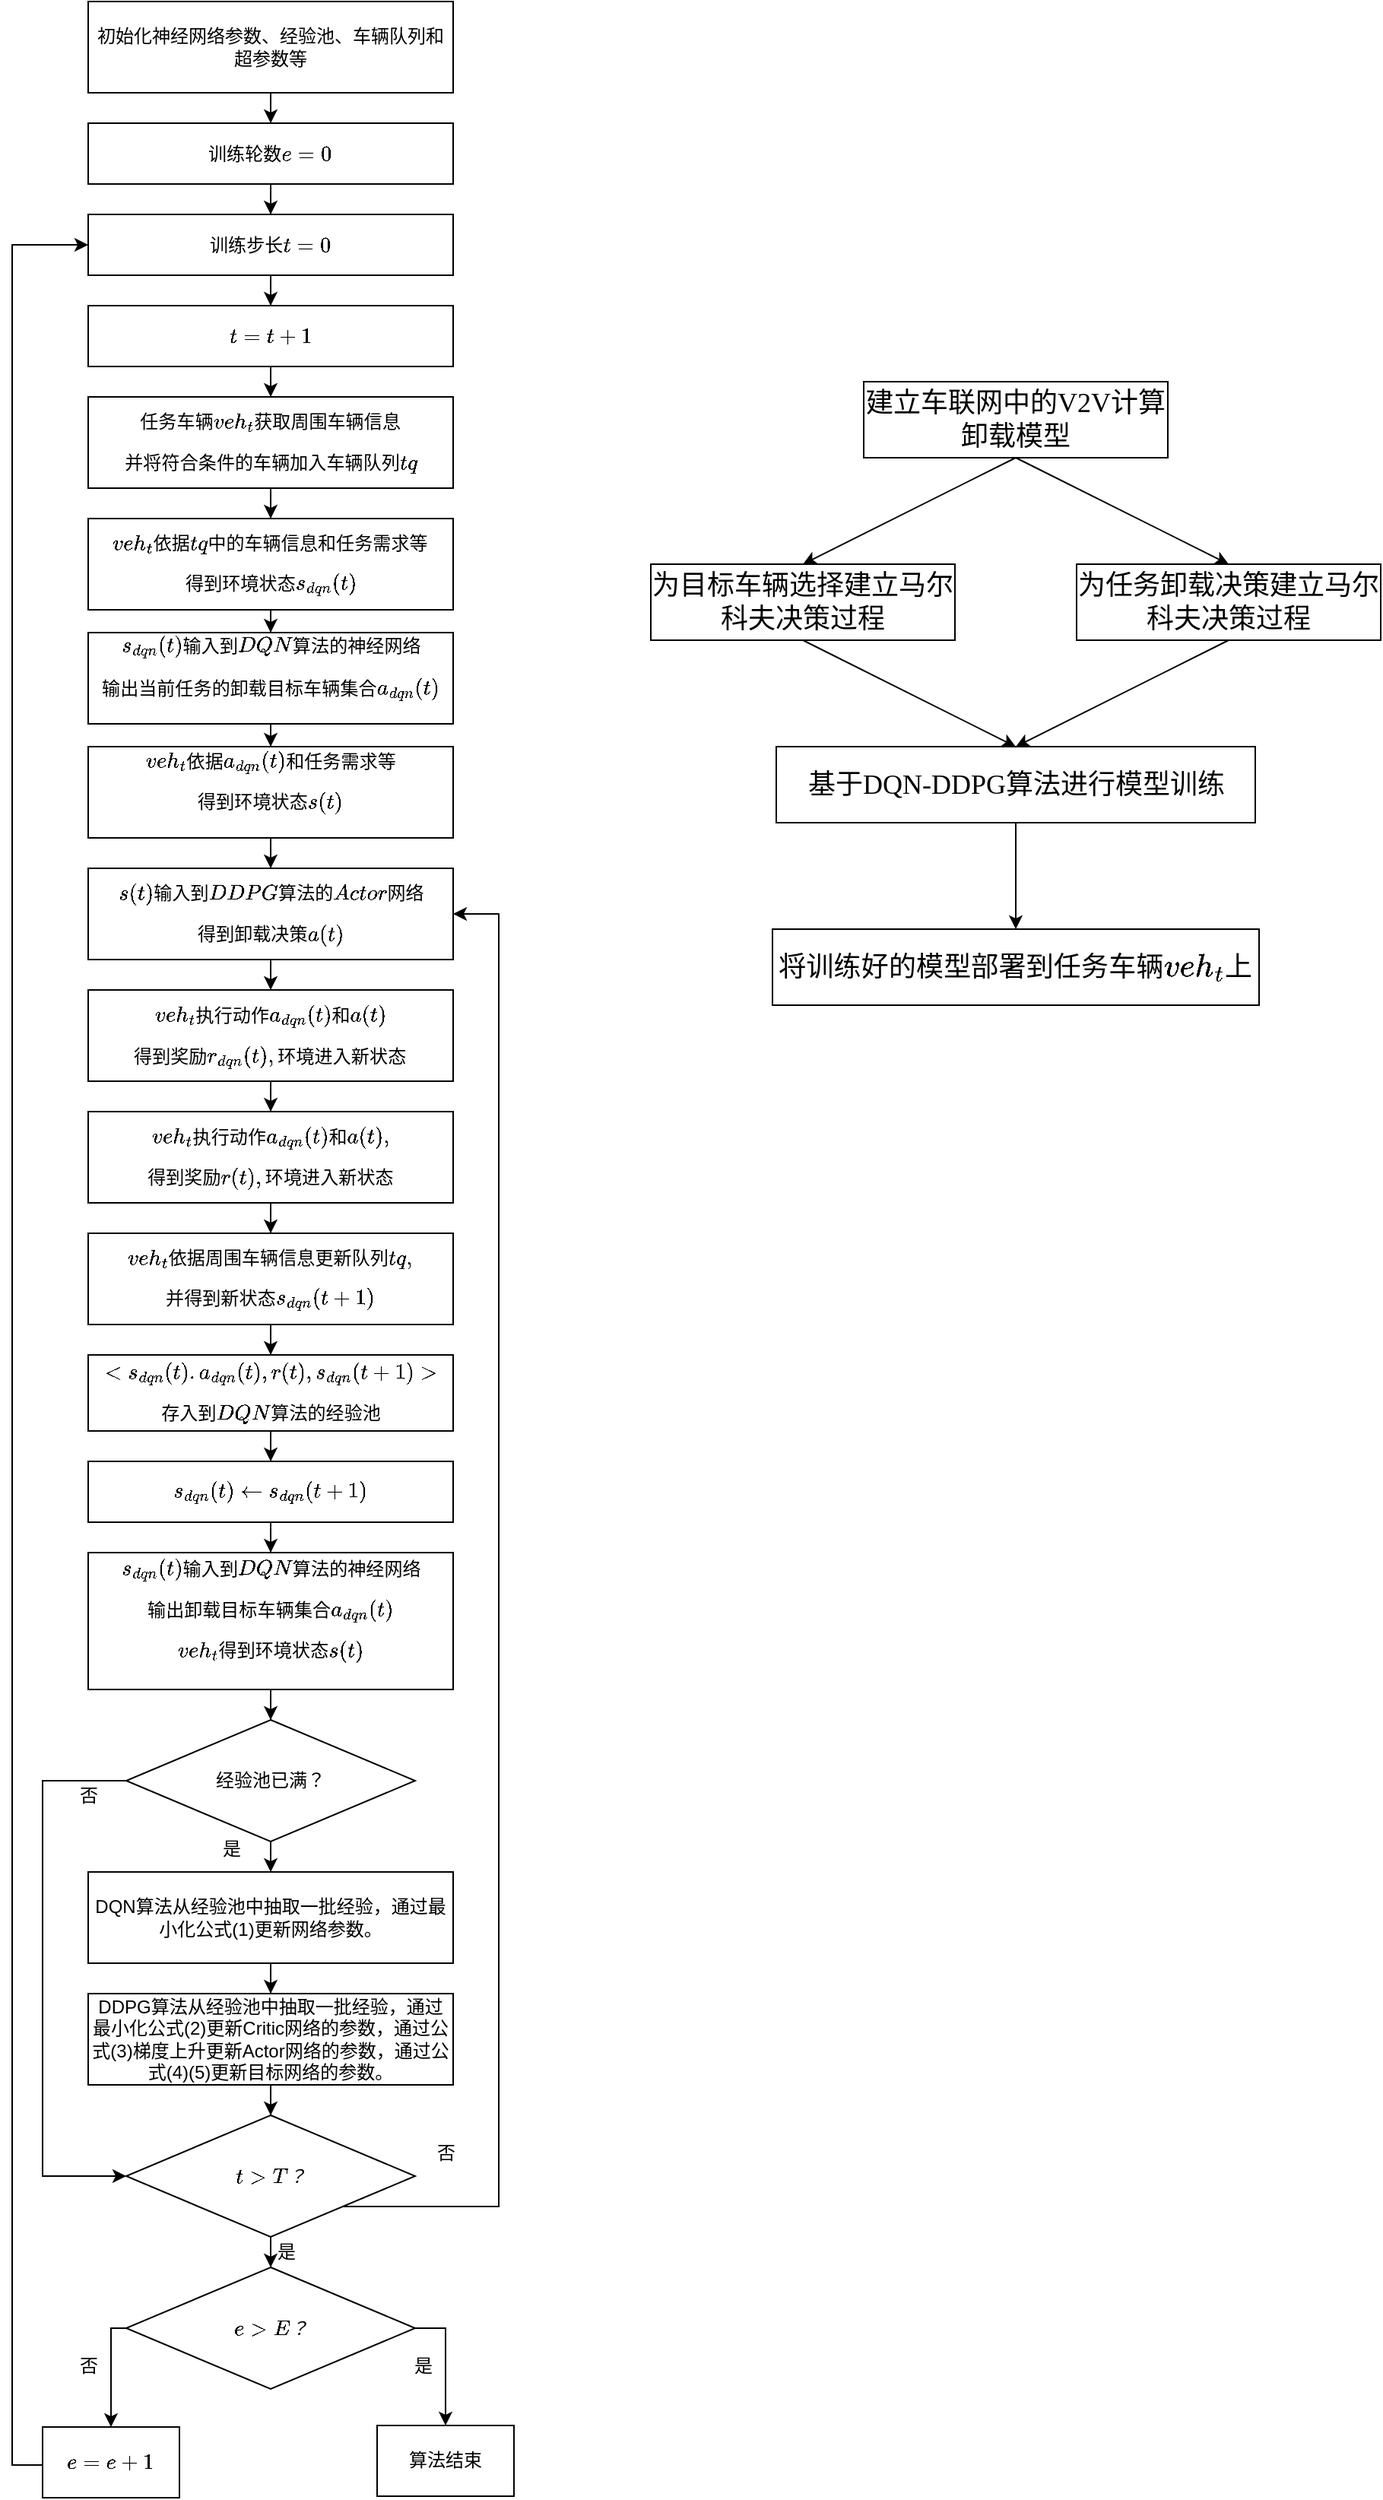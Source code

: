 <mxfile version="21.1.1" type="github">
  <diagram name="第 1 页" id="EVr2FbUu_5whW3HEHd_x">
    <mxGraphModel dx="1434" dy="774" grid="1" gridSize="10" guides="1" tooltips="1" connect="1" arrows="1" fold="1" page="1" pageScale="1" pageWidth="827" pageHeight="1169" math="1" shadow="0">
      <root>
        <mxCell id="0" />
        <mxCell id="1" parent="0" />
        <mxCell id="bQ_3Dq-dYB9fH8gbYfWu-5" value="" style="edgeStyle=orthogonalEdgeStyle;rounded=0;orthogonalLoop=1;jettySize=auto;html=1;" parent="1" source="bQ_3Dq-dYB9fH8gbYfWu-1" target="bQ_3Dq-dYB9fH8gbYfWu-4" edge="1">
          <mxGeometry relative="1" as="geometry" />
        </mxCell>
        <mxCell id="bQ_3Dq-dYB9fH8gbYfWu-1" value="&lt;font style=&quot;font-size: 12px;&quot;&gt;初始化神经网络参数、经验池、车辆队列和超参数等&lt;/font&gt;" style="rounded=0;whiteSpace=wrap;html=1;" parent="1" vertex="1">
          <mxGeometry x="320" y="120" width="240" height="60" as="geometry" />
        </mxCell>
        <mxCell id="bQ_3Dq-dYB9fH8gbYfWu-7" value="" style="edgeStyle=orthogonalEdgeStyle;rounded=0;orthogonalLoop=1;jettySize=auto;html=1;" parent="1" source="bQ_3Dq-dYB9fH8gbYfWu-4" target="bQ_3Dq-dYB9fH8gbYfWu-6" edge="1">
          <mxGeometry relative="1" as="geometry" />
        </mxCell>
        <mxCell id="bQ_3Dq-dYB9fH8gbYfWu-4" value="$$训练轮数e=0$$" style="rounded=0;whiteSpace=wrap;html=1;" parent="1" vertex="1">
          <mxGeometry x="320" y="200" width="240" height="40" as="geometry" />
        </mxCell>
        <mxCell id="bQ_3Dq-dYB9fH8gbYfWu-9" value="" style="edgeStyle=orthogonalEdgeStyle;rounded=0;orthogonalLoop=1;jettySize=auto;html=1;" parent="1" source="bQ_3Dq-dYB9fH8gbYfWu-6" target="bQ_3Dq-dYB9fH8gbYfWu-8" edge="1">
          <mxGeometry relative="1" as="geometry" />
        </mxCell>
        <mxCell id="bQ_3Dq-dYB9fH8gbYfWu-6" value="$$训练步长t=0$$" style="rounded=0;whiteSpace=wrap;html=1;" parent="1" vertex="1">
          <mxGeometry x="320" y="260" width="240" height="40" as="geometry" />
        </mxCell>
        <mxCell id="bQ_3Dq-dYB9fH8gbYfWu-11" value="" style="edgeStyle=orthogonalEdgeStyle;rounded=0;orthogonalLoop=1;jettySize=auto;html=1;" parent="1" source="bQ_3Dq-dYB9fH8gbYfWu-8" target="bQ_3Dq-dYB9fH8gbYfWu-10" edge="1">
          <mxGeometry relative="1" as="geometry" />
        </mxCell>
        <mxCell id="bQ_3Dq-dYB9fH8gbYfWu-8" value="$$t=t+1$$" style="rounded=0;whiteSpace=wrap;html=1;" parent="1" vertex="1">
          <mxGeometry x="320" y="320" width="240" height="40" as="geometry" />
        </mxCell>
        <mxCell id="bQ_3Dq-dYB9fH8gbYfWu-13" value="" style="edgeStyle=orthogonalEdgeStyle;rounded=0;orthogonalLoop=1;jettySize=auto;html=1;" parent="1" source="bQ_3Dq-dYB9fH8gbYfWu-10" target="bQ_3Dq-dYB9fH8gbYfWu-12" edge="1">
          <mxGeometry relative="1" as="geometry" />
        </mxCell>
        <mxCell id="bQ_3Dq-dYB9fH8gbYfWu-10" value="&lt;div&gt;$$任务车辆veh_t获取周围车辆信息$$&lt;/div&gt;&lt;div&gt;$$并将符合条件的车辆加入车辆队列tq$$&lt;/div&gt;" style="rounded=0;whiteSpace=wrap;html=1;" parent="1" vertex="1">
          <mxGeometry x="320" y="380" width="240" height="60" as="geometry" />
        </mxCell>
        <mxCell id="bQ_3Dq-dYB9fH8gbYfWu-15" value="" style="edgeStyle=orthogonalEdgeStyle;rounded=0;orthogonalLoop=1;jettySize=auto;html=1;" parent="1" source="bQ_3Dq-dYB9fH8gbYfWu-12" target="bQ_3Dq-dYB9fH8gbYfWu-14" edge="1">
          <mxGeometry relative="1" as="geometry" />
        </mxCell>
        <mxCell id="bQ_3Dq-dYB9fH8gbYfWu-12" value="&lt;div&gt;$$veh_t依据tq中的车辆信息和任务需求等$$&lt;/div&gt;&lt;div&gt;$$得到环境状态s_{dqn}(t)$$&lt;/div&gt;" style="rounded=0;whiteSpace=wrap;html=1;" parent="1" vertex="1">
          <mxGeometry x="320" y="460" width="240" height="60" as="geometry" />
        </mxCell>
        <mxCell id="bQ_3Dq-dYB9fH8gbYfWu-17" value="" style="edgeStyle=orthogonalEdgeStyle;rounded=0;orthogonalLoop=1;jettySize=auto;html=1;" parent="1" source="bQ_3Dq-dYB9fH8gbYfWu-14" target="bQ_3Dq-dYB9fH8gbYfWu-16" edge="1">
          <mxGeometry relative="1" as="geometry" />
        </mxCell>
        <mxCell id="bQ_3Dq-dYB9fH8gbYfWu-14" value="&lt;div&gt;$$s_{dqn}(t)输入到DQN算法的神经网络$$&lt;/div&gt;&lt;div&gt;$$输出当前任务的卸载目标车辆集合a_{dqn}(t)$$&lt;br&gt;&lt;/div&gt;" style="rounded=0;whiteSpace=wrap;html=1;" parent="1" vertex="1">
          <mxGeometry x="320" y="535" width="240" height="60" as="geometry" />
        </mxCell>
        <mxCell id="bQ_3Dq-dYB9fH8gbYfWu-19" value="" style="edgeStyle=orthogonalEdgeStyle;rounded=0;orthogonalLoop=1;jettySize=auto;html=1;" parent="1" source="bQ_3Dq-dYB9fH8gbYfWu-16" target="bQ_3Dq-dYB9fH8gbYfWu-18" edge="1">
          <mxGeometry relative="1" as="geometry" />
        </mxCell>
        <mxCell id="bQ_3Dq-dYB9fH8gbYfWu-16" value="&lt;div&gt;$$veh_t依据a_{dqn}(t)和任务需求等$$&lt;/div&gt;&lt;div&gt;$$得到环境状态s(t)$$&lt;br&gt;&lt;/div&gt;" style="rounded=0;whiteSpace=wrap;html=1;" parent="1" vertex="1">
          <mxGeometry x="320" y="610" width="240" height="60" as="geometry" />
        </mxCell>
        <mxCell id="bQ_3Dq-dYB9fH8gbYfWu-21" value="" style="edgeStyle=orthogonalEdgeStyle;rounded=0;orthogonalLoop=1;jettySize=auto;html=1;" parent="1" source="bQ_3Dq-dYB9fH8gbYfWu-18" target="bQ_3Dq-dYB9fH8gbYfWu-20" edge="1">
          <mxGeometry relative="1" as="geometry" />
        </mxCell>
        <mxCell id="bQ_3Dq-dYB9fH8gbYfWu-18" value="&lt;div&gt;&lt;br&gt;&lt;/div&gt;&lt;div&gt;$$s(t)输入到DDPG算法的Actor网络$$&lt;/div&gt;&lt;div&gt;$$得到卸载决策a(t)$$&lt;br&gt;&lt;/div&gt;" style="rounded=0;whiteSpace=wrap;html=1;" parent="1" vertex="1">
          <mxGeometry x="320" y="690" width="240" height="60" as="geometry" />
        </mxCell>
        <mxCell id="bQ_3Dq-dYB9fH8gbYfWu-23" value="" style="edgeStyle=orthogonalEdgeStyle;rounded=0;orthogonalLoop=1;jettySize=auto;html=1;" parent="1" source="bQ_3Dq-dYB9fH8gbYfWu-20" target="bQ_3Dq-dYB9fH8gbYfWu-22" edge="1">
          <mxGeometry relative="1" as="geometry" />
        </mxCell>
        <mxCell id="bQ_3Dq-dYB9fH8gbYfWu-20" value="&lt;div&gt;&lt;br&gt;&lt;/div&gt;&lt;div&gt;$$veh_t执行动作a_{dqn}(t)和a(t)$$&lt;/div&gt;&lt;div&gt;$$得到奖励r_{dqn}(t),环境进入新状态$$&lt;br&gt;&lt;/div&gt;" style="rounded=0;whiteSpace=wrap;html=1;" parent="1" vertex="1">
          <mxGeometry x="320" y="770" width="240" height="60" as="geometry" />
        </mxCell>
        <mxCell id="bQ_3Dq-dYB9fH8gbYfWu-25" value="" style="edgeStyle=orthogonalEdgeStyle;rounded=0;orthogonalLoop=1;jettySize=auto;html=1;" parent="1" source="bQ_3Dq-dYB9fH8gbYfWu-22" target="bQ_3Dq-dYB9fH8gbYfWu-24" edge="1">
          <mxGeometry relative="1" as="geometry" />
        </mxCell>
        <mxCell id="bQ_3Dq-dYB9fH8gbYfWu-22" value="&lt;div&gt;&lt;br&gt;&lt;/div&gt;&lt;div&gt;$$veh_t执行动作a_{dqn}(t)和a(t),$$&lt;/div&gt;&lt;div&gt;$$得到奖励r(t),环境进入新状态$$&lt;br&gt;&lt;/div&gt;" style="rounded=0;whiteSpace=wrap;html=1;" parent="1" vertex="1">
          <mxGeometry x="320" y="850" width="240" height="60" as="geometry" />
        </mxCell>
        <mxCell id="bQ_3Dq-dYB9fH8gbYfWu-31" value="" style="edgeStyle=orthogonalEdgeStyle;rounded=0;orthogonalLoop=1;jettySize=auto;html=1;" parent="1" source="bQ_3Dq-dYB9fH8gbYfWu-24" target="bQ_3Dq-dYB9fH8gbYfWu-30" edge="1">
          <mxGeometry relative="1" as="geometry" />
        </mxCell>
        <mxCell id="bQ_3Dq-dYB9fH8gbYfWu-24" value="&lt;div&gt;&lt;br&gt;&lt;/div&gt;&lt;div&gt;$$veh_t依据周围车辆信息更新队列tq,$$&lt;/div&gt;&lt;div&gt;$$并得到新状态s_{dqn}(t+1)$$&lt;br&gt;&lt;/div&gt;" style="rounded=0;whiteSpace=wrap;html=1;" parent="1" vertex="1">
          <mxGeometry x="320" y="930" width="240" height="60" as="geometry" />
        </mxCell>
        <mxCell id="bQ_3Dq-dYB9fH8gbYfWu-46" value="" style="edgeStyle=orthogonalEdgeStyle;rounded=0;orthogonalLoop=1;jettySize=auto;html=1;" parent="1" source="bQ_3Dq-dYB9fH8gbYfWu-27" target="bQ_3Dq-dYB9fH8gbYfWu-36" edge="1">
          <mxGeometry relative="1" as="geometry" />
        </mxCell>
        <mxCell id="bQ_3Dq-dYB9fH8gbYfWu-27" value="&lt;br&gt;&lt;div&gt;$$s_{dqn}(t) \leftarrow s_{dqn}(t+1)$$&lt;br&gt;&lt;/div&gt;" style="rounded=0;whiteSpace=wrap;html=1;" parent="1" vertex="1">
          <mxGeometry x="320" y="1080" width="240" height="40" as="geometry" />
        </mxCell>
        <mxCell id="bQ_3Dq-dYB9fH8gbYfWu-32" value="" style="edgeStyle=orthogonalEdgeStyle;rounded=0;orthogonalLoop=1;jettySize=auto;html=1;" parent="1" source="bQ_3Dq-dYB9fH8gbYfWu-30" target="bQ_3Dq-dYB9fH8gbYfWu-27" edge="1">
          <mxGeometry relative="1" as="geometry" />
        </mxCell>
        <mxCell id="bQ_3Dq-dYB9fH8gbYfWu-30" value="&lt;div&gt;&lt;br&gt;&lt;/div&gt;&lt;div&gt;$$&amp;lt;s_{dqn}(t).a_{dqn}(t),r(t),s_{dqn}(t+1)&amp;gt;$$&lt;/div&gt;&lt;div&gt;$$存入到DQN算法的经验池$$&lt;/div&gt;&lt;div&gt;&lt;br&gt;&lt;/div&gt;" style="rounded=0;whiteSpace=wrap;html=1;" parent="1" vertex="1">
          <mxGeometry x="320" y="1010" width="240" height="50" as="geometry" />
        </mxCell>
        <mxCell id="bQ_3Dq-dYB9fH8gbYfWu-42" value="" style="edgeStyle=orthogonalEdgeStyle;rounded=0;orthogonalLoop=1;jettySize=auto;html=1;" parent="1" source="bQ_3Dq-dYB9fH8gbYfWu-36" target="bQ_3Dq-dYB9fH8gbYfWu-41" edge="1">
          <mxGeometry relative="1" as="geometry" />
        </mxCell>
        <mxCell id="bQ_3Dq-dYB9fH8gbYfWu-36" value="&lt;div&gt;$$s_{dqn}(t)输入到DQN算法的神经网络$$&lt;/div&gt;&lt;div&gt;$$输出卸载目标车辆集合a_{dqn}(t)$$&lt;/div&gt;&lt;div&gt;$$veh_t得到环境状态s(t)$$&lt;br&gt;&lt;/div&gt;" style="rounded=0;whiteSpace=wrap;html=1;" parent="1" vertex="1">
          <mxGeometry x="320" y="1140" width="240" height="90" as="geometry" />
        </mxCell>
        <mxCell id="bQ_3Dq-dYB9fH8gbYfWu-44" value="" style="edgeStyle=orthogonalEdgeStyle;rounded=0;orthogonalLoop=1;jettySize=auto;html=1;" parent="1" source="bQ_3Dq-dYB9fH8gbYfWu-41" target="bQ_3Dq-dYB9fH8gbYfWu-43" edge="1">
          <mxGeometry relative="1" as="geometry" />
        </mxCell>
        <mxCell id="bQ_3Dq-dYB9fH8gbYfWu-53" style="edgeStyle=orthogonalEdgeStyle;rounded=0;orthogonalLoop=1;jettySize=auto;html=1;exitX=0;exitY=0.5;exitDx=0;exitDy=0;entryX=0;entryY=0.5;entryDx=0;entryDy=0;" parent="1" source="bQ_3Dq-dYB9fH8gbYfWu-41" target="bQ_3Dq-dYB9fH8gbYfWu-52" edge="1">
          <mxGeometry relative="1" as="geometry">
            <Array as="points">
              <mxPoint x="290" y="1290" />
              <mxPoint x="290" y="1550" />
            </Array>
          </mxGeometry>
        </mxCell>
        <mxCell id="bQ_3Dq-dYB9fH8gbYfWu-41" value="&lt;font face=&quot;宋体&quot;&gt;经验池已满&lt;/font&gt;？" style="rhombus;whiteSpace=wrap;html=1;" parent="1" vertex="1">
          <mxGeometry x="345" y="1250" width="190" height="80" as="geometry" />
        </mxCell>
        <mxCell id="bQ_3Dq-dYB9fH8gbYfWu-49" value="" style="edgeStyle=orthogonalEdgeStyle;rounded=0;orthogonalLoop=1;jettySize=auto;html=1;" parent="1" source="bQ_3Dq-dYB9fH8gbYfWu-43" target="bQ_3Dq-dYB9fH8gbYfWu-48" edge="1">
          <mxGeometry relative="1" as="geometry" />
        </mxCell>
        <mxCell id="bQ_3Dq-dYB9fH8gbYfWu-43" value="DQN算法从经验池中抽取一批经验，通过最小化公式(1)更新网络参数。" style="whiteSpace=wrap;html=1;" parent="1" vertex="1">
          <mxGeometry x="320" y="1350" width="240" height="60" as="geometry" />
        </mxCell>
        <mxCell id="bQ_3Dq-dYB9fH8gbYfWu-45" value="是" style="text;html=1;align=center;verticalAlign=middle;resizable=0;points=[];autosize=1;strokeColor=none;fillColor=none;" parent="1" vertex="1">
          <mxGeometry x="394" y="1320" width="40" height="30" as="geometry" />
        </mxCell>
        <mxCell id="bQ_3Dq-dYB9fH8gbYfWu-59" value="" style="edgeStyle=orthogonalEdgeStyle;rounded=0;orthogonalLoop=1;jettySize=auto;html=1;" parent="1" source="bQ_3Dq-dYB9fH8gbYfWu-48" target="bQ_3Dq-dYB9fH8gbYfWu-52" edge="1">
          <mxGeometry relative="1" as="geometry" />
        </mxCell>
        <mxCell id="bQ_3Dq-dYB9fH8gbYfWu-48" value="DDPG算法从经验池中抽取一批经验，通过最小化公式(2)更新Critic网络的参数，通过公式(3)梯度上升更新Actor网络的参数，通过公式(4)(5)更新目标网络的参数。" style="whiteSpace=wrap;html=1;" parent="1" vertex="1">
          <mxGeometry x="320" y="1430" width="240" height="60" as="geometry" />
        </mxCell>
        <mxCell id="bQ_3Dq-dYB9fH8gbYfWu-55" style="edgeStyle=orthogonalEdgeStyle;rounded=0;orthogonalLoop=1;jettySize=auto;html=1;entryX=1;entryY=0.5;entryDx=0;entryDy=0;" parent="1" source="bQ_3Dq-dYB9fH8gbYfWu-52" target="bQ_3Dq-dYB9fH8gbYfWu-18" edge="1">
          <mxGeometry relative="1" as="geometry">
            <Array as="points">
              <mxPoint x="590" y="1570" />
              <mxPoint x="590" y="720" />
            </Array>
          </mxGeometry>
        </mxCell>
        <mxCell id="bQ_3Dq-dYB9fH8gbYfWu-58" value="" style="edgeStyle=orthogonalEdgeStyle;rounded=0;orthogonalLoop=1;jettySize=auto;html=1;" parent="1" source="bQ_3Dq-dYB9fH8gbYfWu-52" target="bQ_3Dq-dYB9fH8gbYfWu-57" edge="1">
          <mxGeometry relative="1" as="geometry" />
        </mxCell>
        <mxCell id="bQ_3Dq-dYB9fH8gbYfWu-52" value="$$t&amp;gt;T？$$" style="rhombus;whiteSpace=wrap;html=1;" parent="1" vertex="1">
          <mxGeometry x="345" y="1510" width="190" height="80" as="geometry" />
        </mxCell>
        <mxCell id="bQ_3Dq-dYB9fH8gbYfWu-54" value="否" style="text;html=1;align=center;verticalAlign=middle;resizable=0;points=[];autosize=1;strokeColor=none;fillColor=none;" parent="1" vertex="1">
          <mxGeometry x="300" y="1285" width="40" height="30" as="geometry" />
        </mxCell>
        <mxCell id="bQ_3Dq-dYB9fH8gbYfWu-56" value="否" style="text;html=1;align=center;verticalAlign=middle;resizable=0;points=[];autosize=1;strokeColor=none;fillColor=none;" parent="1" vertex="1">
          <mxGeometry x="535" y="1520" width="40" height="30" as="geometry" />
        </mxCell>
        <mxCell id="Hhez9KuWtLr5yKd_W9tP-2" style="edgeStyle=orthogonalEdgeStyle;rounded=0;orthogonalLoop=1;jettySize=auto;html=1;entryX=0.5;entryY=0;entryDx=0;entryDy=0;" edge="1" parent="1" source="bQ_3Dq-dYB9fH8gbYfWu-57" target="bQ_3Dq-dYB9fH8gbYfWu-61">
          <mxGeometry relative="1" as="geometry">
            <Array as="points">
              <mxPoint x="335" y="1650" />
            </Array>
          </mxGeometry>
        </mxCell>
        <mxCell id="Hhez9KuWtLr5yKd_W9tP-6" style="edgeStyle=orthogonalEdgeStyle;rounded=0;orthogonalLoop=1;jettySize=auto;html=1;exitX=1;exitY=0.5;exitDx=0;exitDy=0;entryX=0.5;entryY=0;entryDx=0;entryDy=0;" edge="1" parent="1" source="bQ_3Dq-dYB9fH8gbYfWu-57" target="Hhez9KuWtLr5yKd_W9tP-3">
          <mxGeometry relative="1" as="geometry" />
        </mxCell>
        <mxCell id="bQ_3Dq-dYB9fH8gbYfWu-57" value="$$e&amp;gt;E？$$" style="rhombus;whiteSpace=wrap;html=1;" parent="1" vertex="1">
          <mxGeometry x="345" y="1610" width="190" height="80" as="geometry" />
        </mxCell>
        <mxCell id="bQ_3Dq-dYB9fH8gbYfWu-60" value="是" style="text;html=1;align=center;verticalAlign=middle;resizable=0;points=[];autosize=1;strokeColor=none;fillColor=none;" parent="1" vertex="1">
          <mxGeometry x="430" y="1585" width="40" height="30" as="geometry" />
        </mxCell>
        <mxCell id="bQ_3Dq-dYB9fH8gbYfWu-64" style="edgeStyle=orthogonalEdgeStyle;rounded=0;orthogonalLoop=1;jettySize=auto;html=1;" parent="1" source="bQ_3Dq-dYB9fH8gbYfWu-61" target="bQ_3Dq-dYB9fH8gbYfWu-6" edge="1">
          <mxGeometry relative="1" as="geometry">
            <Array as="points">
              <mxPoint x="270" y="1740" />
              <mxPoint x="270" y="280" />
            </Array>
          </mxGeometry>
        </mxCell>
        <mxCell id="bQ_3Dq-dYB9fH8gbYfWu-61" value="$$e=e+1$$" style="whiteSpace=wrap;html=1;" parent="1" vertex="1">
          <mxGeometry x="290" y="1715" width="90" height="46.5" as="geometry" />
        </mxCell>
        <mxCell id="bQ_3Dq-dYB9fH8gbYfWu-63" value="否" style="text;html=1;align=center;verticalAlign=middle;resizable=0;points=[];autosize=1;strokeColor=none;fillColor=none;" parent="1" vertex="1">
          <mxGeometry x="300" y="1660" width="40" height="30" as="geometry" />
        </mxCell>
        <mxCell id="bQ_3Dq-dYB9fH8gbYfWu-70" value="是" style="text;html=1;align=center;verticalAlign=middle;resizable=0;points=[];autosize=1;strokeColor=none;fillColor=none;" parent="1" vertex="1">
          <mxGeometry x="520" y="1660" width="40" height="30" as="geometry" />
        </mxCell>
        <mxCell id="Hhez9KuWtLr5yKd_W9tP-3" value="算法结束" style="whiteSpace=wrap;html=1;" vertex="1" parent="1">
          <mxGeometry x="510" y="1714" width="90" height="46.5" as="geometry" />
        </mxCell>
        <mxCell id="Hhez9KuWtLr5yKd_W9tP-7" value="&lt;font style=&quot;font-size: 18px;&quot; face=&quot;宋体&quot;&gt;建立车联网中的V2V计算卸载模型&lt;/font&gt;" style="rounded=0;whiteSpace=wrap;html=1;" vertex="1" parent="1">
          <mxGeometry x="830" y="370" width="200" height="50" as="geometry" />
        </mxCell>
        <mxCell id="Hhez9KuWtLr5yKd_W9tP-8" value="&lt;font style=&quot;font-size: 18px;&quot; face=&quot;宋体&quot;&gt;为目标车辆选择建立马尔科夫决策过程&lt;/font&gt;" style="whiteSpace=wrap;html=1;rounded=0;" vertex="1" parent="1">
          <mxGeometry x="690" y="490" width="200" height="50" as="geometry" />
        </mxCell>
        <mxCell id="Hhez9KuWtLr5yKd_W9tP-9" value="&lt;font style=&quot;font-size: 18px;&quot; face=&quot;宋体&quot;&gt;为任务卸载决策建立马尔科夫决策过程&lt;/font&gt;" style="whiteSpace=wrap;html=1;rounded=0;" vertex="1" parent="1">
          <mxGeometry x="970" y="490" width="200" height="50" as="geometry" />
        </mxCell>
        <mxCell id="Hhez9KuWtLr5yKd_W9tP-10" value="" style="endArrow=classic;html=1;rounded=0;entryX=0.5;entryY=0;entryDx=0;entryDy=0;" edge="1" parent="1" target="Hhez9KuWtLr5yKd_W9tP-8">
          <mxGeometry width="50" height="50" relative="1" as="geometry">
            <mxPoint x="930" y="420" as="sourcePoint" />
            <mxPoint x="974" y="370" as="targetPoint" />
          </mxGeometry>
        </mxCell>
        <mxCell id="Hhez9KuWtLr5yKd_W9tP-11" value="" style="endArrow=classic;html=1;rounded=0;entryX=0.5;entryY=0;entryDx=0;entryDy=0;exitX=0.5;exitY=1;exitDx=0;exitDy=0;" edge="1" parent="1" source="Hhez9KuWtLr5yKd_W9tP-7" target="Hhez9KuWtLr5yKd_W9tP-9">
          <mxGeometry width="50" height="50" relative="1" as="geometry">
            <mxPoint x="924" y="420" as="sourcePoint" />
            <mxPoint x="790" y="490" as="targetPoint" />
          </mxGeometry>
        </mxCell>
        <mxCell id="Hhez9KuWtLr5yKd_W9tP-12" value="" style="edgeStyle=orthogonalEdgeStyle;rounded=0;orthogonalLoop=1;jettySize=auto;html=1;" edge="1" parent="1" source="Hhez9KuWtLr5yKd_W9tP-13" target="Hhez9KuWtLr5yKd_W9tP-16">
          <mxGeometry relative="1" as="geometry" />
        </mxCell>
        <mxCell id="Hhez9KuWtLr5yKd_W9tP-13" value="&lt;font style=&quot;font-size: 18px;&quot; face=&quot;宋体&quot;&gt;基于DQN-DDPG算法进行模型训练&lt;/font&gt;" style="rounded=0;whiteSpace=wrap;html=1;" vertex="1" parent="1">
          <mxGeometry x="772.5" y="610" width="315" height="50" as="geometry" />
        </mxCell>
        <mxCell id="Hhez9KuWtLr5yKd_W9tP-14" value="" style="endArrow=classic;html=1;rounded=0;entryX=0.5;entryY=0;entryDx=0;entryDy=0;" edge="1" parent="1" target="Hhez9KuWtLr5yKd_W9tP-13">
          <mxGeometry width="50" height="50" relative="1" as="geometry">
            <mxPoint x="790" y="540" as="sourcePoint" />
            <mxPoint x="840" y="490" as="targetPoint" />
          </mxGeometry>
        </mxCell>
        <mxCell id="Hhez9KuWtLr5yKd_W9tP-15" value="" style="endArrow=classic;html=1;rounded=0;entryX=0.5;entryY=0;entryDx=0;entryDy=0;" edge="1" parent="1" target="Hhez9KuWtLr5yKd_W9tP-13">
          <mxGeometry width="50" height="50" relative="1" as="geometry">
            <mxPoint x="1070" y="540" as="sourcePoint" />
            <mxPoint x="1120" y="490" as="targetPoint" />
          </mxGeometry>
        </mxCell>
        <mxCell id="Hhez9KuWtLr5yKd_W9tP-16" value="&lt;font style=&quot;font-size: 18px;&quot;&gt;$$将训练好的模型部署到任务车辆veh_t上$$&lt;/font&gt;" style="whiteSpace=wrap;html=1;rounded=0;" vertex="1" parent="1">
          <mxGeometry x="770" y="730" width="320" height="50" as="geometry" />
        </mxCell>
      </root>
    </mxGraphModel>
  </diagram>
</mxfile>
